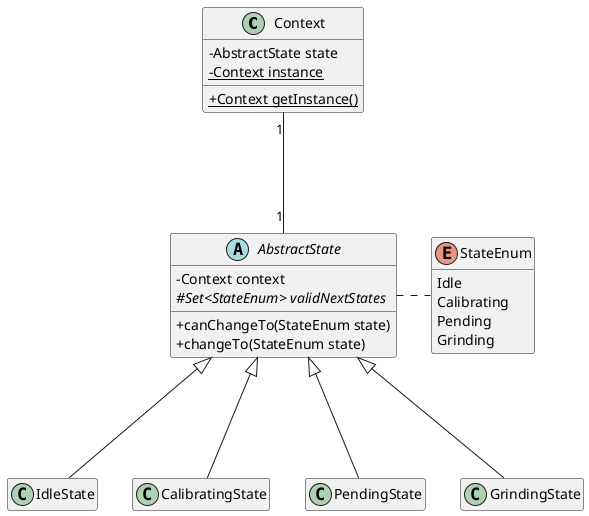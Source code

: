 @startuml
'https://plantuml.com/class-diagram

hide empty members

skinparam classAttributeIconSize 0

class Context {
    - AbstractState state
    - {static} Context instance
    + {static} Context getInstance()
}

abstract class AbstractState {
    - Context context
    # {abstract} Set<StateEnum> validNextStates
    + canChangeTo(StateEnum state)
    + changeTo(StateEnum state)
}

class IdleState
class CalibratingState
class PendingState
class GrindingState

enum StateEnum {
    Idle
    Calibrating
    Pending
    Grinding
}

Context "1" --- "1" AbstractState
AbstractState <|--- IdleState
AbstractState <|--- CalibratingState
AbstractState <|--- PendingState
AbstractState <|--- GrindingState
StateEnum -l.. AbstractState

@enduml
